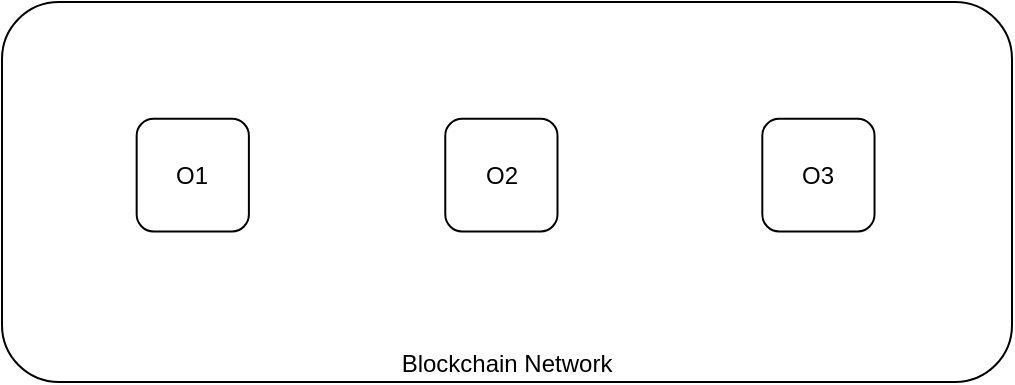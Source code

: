<mxfile version="10.6.0" type="github"><diagram id="mfzKg1_uFQfkv3ks_dP2" name="4.1初始组织"><mxGraphModel dx="1158" dy="717" grid="1" gridSize="5" guides="1" tooltips="1" connect="1" arrows="1" fold="1" page="1" pageScale="1" pageWidth="827" pageHeight="1169" math="0" shadow="0"><root><mxCell id="0"/><mxCell id="1" parent="0"/><mxCell id="kjSvHr3pk-2MxdjNHJB1-1" value="" style="group" vertex="1" connectable="0" parent="1"><mxGeometry x="55" y="201" width="505" height="190" as="geometry"/></mxCell><mxCell id="jhw2X1reTYKyuGop0dNL-1" value="&lt;div style=&quot;text-align: right&quot;&gt;&lt;span&gt;Blockchain Network&lt;/span&gt;&lt;/div&gt;" style="rounded=1;whiteSpace=wrap;html=1;fillColor=none;align=center;verticalAlign=bottom;labelPosition=center;verticalLabelPosition=middle;" parent="kjSvHr3pk-2MxdjNHJB1-1" vertex="1"><mxGeometry width="505.0" height="190" as="geometry"/></mxCell><mxCell id="jhw2X1reTYKyuGop0dNL-16" value="O1" style="rounded=1;whiteSpace=wrap;html=1;" parent="kjSvHr3pk-2MxdjNHJB1-1" vertex="1"><mxGeometry x="67.333" y="58.407" width="56.111" height="56.296" as="geometry"/></mxCell><mxCell id="jhw2X1reTYKyuGop0dNL-19" value="O3" style="rounded=1;whiteSpace=wrap;html=1;glass=0;comic=0;" parent="kjSvHr3pk-2MxdjNHJB1-1" vertex="1"><mxGeometry x="380.153" y="58.407" width="56.111" height="56.296" as="geometry"/></mxCell><mxCell id="jhw2X1reTYKyuGop0dNL-20" value="O2&lt;br&gt;" style="rounded=1;whiteSpace=wrap;html=1;" parent="kjSvHr3pk-2MxdjNHJB1-1" vertex="1"><mxGeometry x="221.639" y="58.407" width="56.111" height="56.296" as="geometry"/></mxCell></root></mxGraphModel></diagram><diagram id="zkg2t8vPMeqwTHeWSz6s" name="4.2建立联盟"><mxGraphModel dx="1158" dy="717" grid="1" gridSize="10" guides="1" tooltips="1" connect="1" arrows="1" fold="1" page="1" pageScale="1" pageWidth="827" pageHeight="1169" math="0" shadow="0"><root><mxCell id="YsiFuoiePA3eCrsGpuy7-0"/><mxCell id="YsiFuoiePA3eCrsGpuy7-1" parent="YsiFuoiePA3eCrsGpuy7-0"/><mxCell id="xhVTtAA-G3sN6yvalJs--0" value="" style="group" vertex="1" connectable="0" parent="YsiFuoiePA3eCrsGpuy7-1"><mxGeometry x="150" y="180" width="490" height="295" as="geometry"/></mxCell><mxCell id="slwsoK_eS2He9JJzo-t5-0" value="&lt;div style=&quot;text-align: right&quot;&gt;&lt;span&gt;Blockchain Network&lt;/span&gt;&lt;/div&gt;" style="rounded=1;whiteSpace=wrap;html=1;fillColor=none;align=center;verticalAlign=bottom;labelPosition=center;verticalLabelPosition=middle;" parent="xhVTtAA-G3sN6yvalJs--0" vertex="1"><mxGeometry y="111.475" width="490" height="183.525" as="geometry"/></mxCell><mxCell id="slwsoK_eS2He9JJzo-t5-2" value="" style="rounded=1;whiteSpace=wrap;html=1;dashed=1;" parent="xhVTtAA-G3sN6yvalJs--0" vertex="1"><mxGeometry x="108.889" y="14.954" width="108.889" height="67.972" as="geometry"/></mxCell><mxCell id="slwsoK_eS2He9JJzo-t5-7" value="O1" style="rounded=1;whiteSpace=wrap;html=1;" parent="xhVTtAA-G3sN6yvalJs--0" vertex="1"><mxGeometry x="123.181" y="32.627" width="34.028" height="33.986" as="geometry"/></mxCell><mxCell id="slwsoK_eS2He9JJzo-t5-8" value="O2&lt;br&gt;" style="rounded=1;whiteSpace=wrap;html=1;" parent="xhVTtAA-G3sN6yvalJs--0" vertex="1"><mxGeometry x="169.458" y="32.627" width="34.028" height="33.986" as="geometry"/></mxCell><mxCell id="slwsoK_eS2He9JJzo-t5-9" value="C1" style="ellipse;whiteSpace=wrap;html=1;aspect=fixed;rounded=0;shadow=0;glass=0;comic=0;strokeWidth=1;fillColor=#ffffff;" parent="xhVTtAA-G3sN6yvalJs--0" vertex="1"><mxGeometry x="149.722" width="27.189" height="27.189" as="geometry"/></mxCell><mxCell id="slwsoK_eS2He9JJzo-t5-10" value="" style="rounded=1;whiteSpace=wrap;html=1;dashed=1;" parent="xhVTtAA-G3sN6yvalJs--0" vertex="1"><mxGeometry x="270.181" y="14.954" width="108.889" height="67.972" as="geometry"/></mxCell><mxCell id="slwsoK_eS2He9JJzo-t5-11" value="O2" style="rounded=1;whiteSpace=wrap;html=1;" parent="xhVTtAA-G3sN6yvalJs--0" vertex="1"><mxGeometry x="284.472" y="32.627" width="34.028" height="33.986" as="geometry"/></mxCell><mxCell id="slwsoK_eS2He9JJzo-t5-12" value="O3&lt;br&gt;" style="rounded=1;whiteSpace=wrap;html=1;" parent="xhVTtAA-G3sN6yvalJs--0" vertex="1"><mxGeometry x="330.75" y="32.627" width="34.028" height="33.986" as="geometry"/></mxCell><mxCell id="slwsoK_eS2He9JJzo-t5-13" value="C2" style="ellipse;whiteSpace=wrap;html=1;aspect=fixed;rounded=0;shadow=0;glass=0;comic=0;strokeWidth=1;fillColor=#ffffff;" parent="xhVTtAA-G3sN6yvalJs--0" vertex="1"><mxGeometry x="311.014" width="27.189" height="27.189" as="geometry"/></mxCell><mxCell id="slwsoK_eS2He9JJzo-t5-15" value="O1" style="rounded=1;whiteSpace=wrap;html=1;" parent="xhVTtAA-G3sN6yvalJs--0" vertex="1"><mxGeometry x="65.333" y="167.892" width="54.444" height="54.378" as="geometry"/></mxCell><mxCell id="slwsoK_eS2He9JJzo-t5-18" value="O3" style="rounded=1;whiteSpace=wrap;html=1;glass=0;comic=0;" parent="xhVTtAA-G3sN6yvalJs--0" vertex="1"><mxGeometry x="368.861" y="167.892" width="54.444" height="54.378" as="geometry"/></mxCell><mxCell id="slwsoK_eS2He9JJzo-t5-19" value="O2&lt;br&gt;" style="rounded=1;whiteSpace=wrap;html=1;" parent="xhVTtAA-G3sN6yvalJs--0" vertex="1"><mxGeometry x="215.056" y="167.892" width="54.444" height="54.378" as="geometry"/></mxCell></root></mxGraphModel></diagram><diagram id="y8I6mTLfj_-tEmP5x7KI" name="4.3添加账本"><mxGraphModel dx="1158" dy="717" grid="1" gridSize="10" guides="1" tooltips="1" connect="1" arrows="1" fold="1" page="1" pageScale="1" pageWidth="827" pageHeight="1169" math="0" shadow="0"><root><mxCell id="nrZN8-n4PYEgZkkSQLIR-0"/><mxCell id="nrZN8-n4PYEgZkkSQLIR-1" parent="nrZN8-n4PYEgZkkSQLIR-0"/><mxCell id="j2MCO2zv4CZo55WSG_Nw-0" value="" style="group" vertex="1" connectable="0" parent="nrZN8-n4PYEgZkkSQLIR-1"><mxGeometry x="130" y="179" width="517" height="312" as="geometry"/></mxCell><mxCell id="Nn4rluThRJ4uWqiG2Cjb-0" value="&lt;div style=&quot;text-align: right&quot;&gt;&lt;span&gt;Blockchain Network&lt;/span&gt;&lt;/div&gt;" style="rounded=1;whiteSpace=wrap;html=1;fillColor=none;align=center;verticalAlign=bottom;labelPosition=center;verticalLabelPosition=middle;" parent="j2MCO2zv4CZo55WSG_Nw-0" vertex="1"><mxGeometry y="117.899" width="517" height="194.101" as="geometry"/></mxCell><mxCell id="Nn4rluThRJ4uWqiG2Cjb-1" value="L1" style="strokeWidth=1;html=1;shape=mxgraph.flowchart.document2;whiteSpace=wrap;size=0.25;rounded=1;glass=0;comic=0;fillColor=none;shadow=0;" parent="j2MCO2zv4CZo55WSG_Nw-0" vertex="1"><mxGeometry x="41.647" y="227.889" width="44.519" height="35.945" as="geometry"/></mxCell><mxCell id="Nn4rluThRJ4uWqiG2Cjb-2" value="" style="rounded=1;whiteSpace=wrap;html=1;dashed=1;" parent="j2MCO2zv4CZo55WSG_Nw-0" vertex="1"><mxGeometry x="114.889" y="15.816" width="114.889" height="71.889" as="geometry"/></mxCell><mxCell id="Nn4rluThRJ4uWqiG2Cjb-3" value="L1" style="strokeWidth=1;html=1;shape=mxgraph.flowchart.document2;whiteSpace=wrap;size=0.25;rounded=1;glass=0;comic=0;fillColor=none;shadow=0;" parent="j2MCO2zv4CZo55WSG_Nw-0" vertex="1"><mxGeometry x="199.619" y="227.889" width="44.519" height="35.945" as="geometry"/></mxCell><mxCell id="Nn4rluThRJ4uWqiG2Cjb-4" value="L2" style="strokeWidth=1;html=1;shape=mxgraph.flowchart.document2;whiteSpace=wrap;size=0.25;rounded=1;glass=0;comic=0;fillColor=none;shadow=0;" parent="j2MCO2zv4CZo55WSG_Nw-0" vertex="1"><mxGeometry x="269.989" y="227.889" width="44.519" height="35.945" as="geometry"/></mxCell><mxCell id="Nn4rluThRJ4uWqiG2Cjb-5" value="L2" style="strokeWidth=1;html=1;shape=mxgraph.flowchart.document2;whiteSpace=wrap;size=0.25;rounded=1;glass=0;comic=0;fillColor=none;shadow=0;" parent="j2MCO2zv4CZo55WSG_Nw-0" vertex="1"><mxGeometry x="432.988" y="227.889" width="44.519" height="35.945" as="geometry"/></mxCell><mxCell id="Nn4rluThRJ4uWqiG2Cjb-7" value="O1" style="rounded=1;whiteSpace=wrap;html=1;" parent="j2MCO2zv4CZo55WSG_Nw-0" vertex="1"><mxGeometry x="129.968" y="34.507" width="35.903" height="35.945" as="geometry"/></mxCell><mxCell id="Nn4rluThRJ4uWqiG2Cjb-8" value="O2&lt;br&gt;" style="rounded=1;whiteSpace=wrap;html=1;" parent="j2MCO2zv4CZo55WSG_Nw-0" vertex="1"><mxGeometry x="178.796" y="34.507" width="35.903" height="35.945" as="geometry"/></mxCell><mxCell id="Nn4rluThRJ4uWqiG2Cjb-9" value="C1" style="ellipse;whiteSpace=wrap;html=1;aspect=fixed;rounded=0;shadow=0;glass=0;comic=0;strokeWidth=1;fillColor=#ffffff;" parent="j2MCO2zv4CZo55WSG_Nw-0" vertex="1"><mxGeometry x="157.972" width="28.722" height="28.722" as="geometry"/></mxCell><mxCell id="Nn4rluThRJ4uWqiG2Cjb-10" value="" style="rounded=1;whiteSpace=wrap;html=1;dashed=1;" parent="j2MCO2zv4CZo55WSG_Nw-0" vertex="1"><mxGeometry x="285.068" y="15.816" width="114.889" height="71.889" as="geometry"/></mxCell><mxCell id="Nn4rluThRJ4uWqiG2Cjb-11" value="O2" style="rounded=1;whiteSpace=wrap;html=1;" parent="j2MCO2zv4CZo55WSG_Nw-0" vertex="1"><mxGeometry x="300.147" y="34.507" width="35.903" height="35.945" as="geometry"/></mxCell><mxCell id="Nn4rluThRJ4uWqiG2Cjb-12" value="O3&lt;br&gt;" style="rounded=1;whiteSpace=wrap;html=1;" parent="j2MCO2zv4CZo55WSG_Nw-0" vertex="1"><mxGeometry x="348.975" y="34.507" width="35.903" height="35.945" as="geometry"/></mxCell><mxCell id="Nn4rluThRJ4uWqiG2Cjb-13" value="C2" style="ellipse;whiteSpace=wrap;html=1;aspect=fixed;rounded=0;shadow=0;glass=0;comic=0;strokeWidth=1;fillColor=#ffffff;" parent="j2MCO2zv4CZo55WSG_Nw-0" vertex="1"><mxGeometry x="328.151" width="28.722" height="28.722" as="geometry"/></mxCell><mxCell id="Nn4rluThRJ4uWqiG2Cjb-15" value="O1" style="rounded=1;whiteSpace=wrap;html=1;" parent="j2MCO2zv4CZo55WSG_Nw-0" vertex="1"><mxGeometry x="68.933" y="177.567" width="57.444" height="57.512" as="geometry"/></mxCell><mxCell id="Nn4rluThRJ4uWqiG2Cjb-18" value="O3" style="rounded=1;whiteSpace=wrap;html=1;glass=0;comic=0;" parent="j2MCO2zv4CZo55WSG_Nw-0" vertex="1"><mxGeometry x="389.186" y="177.567" width="57.444" height="57.512" as="geometry"/></mxCell><mxCell id="Nn4rluThRJ4uWqiG2Cjb-19" value="O2&lt;br&gt;" style="rounded=1;whiteSpace=wrap;html=1;" parent="j2MCO2zv4CZo55WSG_Nw-0" vertex="1"><mxGeometry x="226.906" y="177.567" width="57.444" height="57.512" as="geometry"/></mxCell></root></mxGraphModel></diagram><diagram id="62HUwY6u4gXJYzqrLtGb" name="4.4添加智能合约"><mxGraphModel dx="1158" dy="717" grid="1" gridSize="10" guides="1" tooltips="1" connect="1" arrows="1" fold="1" page="1" pageScale="1" pageWidth="827" pageHeight="1169" math="0" shadow="0"><root><mxCell id="T0lVoR976LLx0iHu18He-0"/><mxCell id="T0lVoR976LLx0iHu18He-1" parent="T0lVoR976LLx0iHu18He-0"/><mxCell id="2BqaJHmgGxwyFosFSmIt-0" value="" style="group" vertex="1" connectable="0" parent="T0lVoR976LLx0iHu18He-1"><mxGeometry x="130" y="229" width="449" height="271" as="geometry"/></mxCell><mxCell id="zspMU5vLEW9sD8UFoZ28-0" value="&lt;div style=&quot;text-align: right&quot;&gt;&lt;span&gt;Blockchain Network&lt;/span&gt;&lt;/div&gt;" style="rounded=1;whiteSpace=wrap;html=1;fillColor=none;align=center;verticalAlign=bottom;labelPosition=center;verticalLabelPosition=middle;" parent="2BqaJHmgGxwyFosFSmIt-0" vertex="1"><mxGeometry y="102.406" width="449.0" height="168.594" as="geometry"/></mxCell><mxCell id="zspMU5vLEW9sD8UFoZ28-1" value="L1" style="strokeWidth=1;html=1;shape=mxgraph.flowchart.document2;whiteSpace=wrap;size=0.25;rounded=1;glass=0;comic=0;fillColor=none;shadow=0;" parent="2BqaJHmgGxwyFosFSmIt-0" vertex="1"><mxGeometry x="36.169" y="197.942" width="38.664" height="31.221" as="geometry"/></mxCell><mxCell id="zspMU5vLEW9sD8UFoZ28-2" value="" style="rounded=1;whiteSpace=wrap;html=1;dashed=1;" parent="2BqaJHmgGxwyFosFSmIt-0" vertex="1"><mxGeometry x="99.778" y="13.737" width="99.778" height="62.442" as="geometry"/></mxCell><mxCell id="zspMU5vLEW9sD8UFoZ28-3" value="L1" style="strokeWidth=1;html=1;shape=mxgraph.flowchart.document2;whiteSpace=wrap;size=0.25;rounded=1;glass=0;comic=0;fillColor=none;shadow=0;" parent="2BqaJHmgGxwyFosFSmIt-0" vertex="1"><mxGeometry x="173.364" y="197.942" width="38.664" height="31.221" as="geometry"/></mxCell><mxCell id="zspMU5vLEW9sD8UFoZ28-4" value="L2" style="strokeWidth=1;html=1;shape=mxgraph.flowchart.document2;whiteSpace=wrap;size=0.25;rounded=1;glass=0;comic=0;fillColor=none;shadow=0;" parent="2BqaJHmgGxwyFosFSmIt-0" vertex="1"><mxGeometry x="234.478" y="197.942" width="38.664" height="31.221" as="geometry"/></mxCell><mxCell id="zspMU5vLEW9sD8UFoZ28-5" value="L2" style="strokeWidth=1;html=1;shape=mxgraph.flowchart.document2;whiteSpace=wrap;size=0.25;rounded=1;glass=0;comic=0;fillColor=none;shadow=0;" parent="2BqaJHmgGxwyFosFSmIt-0" vertex="1"><mxGeometry x="376.038" y="197.942" width="38.664" height="31.221" as="geometry"/></mxCell><mxCell id="zspMU5vLEW9sD8UFoZ28-6" value="S4" style="shape=card;whiteSpace=wrap;html=1;rounded=0;shadow=0;glass=0;comic=0;strokeWidth=1;fillColor=none;size=10;" parent="2BqaJHmgGxwyFosFSmIt-0" vertex="1"><mxGeometry x="36.169" y="132.378" width="37.417" height="31.221" as="geometry"/></mxCell><mxCell id="zspMU5vLEW9sD8UFoZ28-7" value="O1" style="rounded=1;whiteSpace=wrap;html=1;" parent="2BqaJHmgGxwyFosFSmIt-0" vertex="1"><mxGeometry x="112.874" y="29.972" width="31.181" height="31.221" as="geometry"/></mxCell><mxCell id="zspMU5vLEW9sD8UFoZ28-8" value="O2&lt;br&gt;" style="rounded=1;whiteSpace=wrap;html=1;" parent="2BqaJHmgGxwyFosFSmIt-0" vertex="1"><mxGeometry x="155.279" y="29.972" width="31.181" height="31.221" as="geometry"/></mxCell><mxCell id="zspMU5vLEW9sD8UFoZ28-9" value="C1" style="ellipse;whiteSpace=wrap;html=1;aspect=fixed;rounded=0;shadow=0;glass=0;comic=0;strokeWidth=1;fillColor=#ffffff;" parent="2BqaJHmgGxwyFosFSmIt-0" vertex="1"><mxGeometry x="137.194" width="24.934" height="24.934" as="geometry"/></mxCell><mxCell id="zspMU5vLEW9sD8UFoZ28-10" value="" style="rounded=1;whiteSpace=wrap;html=1;dashed=1;" parent="2BqaJHmgGxwyFosFSmIt-0" vertex="1"><mxGeometry x="247.574" y="13.737" width="99.778" height="62.442" as="geometry"/></mxCell><mxCell id="zspMU5vLEW9sD8UFoZ28-11" value="O2" style="rounded=1;whiteSpace=wrap;html=1;" parent="2BqaJHmgGxwyFosFSmIt-0" vertex="1"><mxGeometry x="260.669" y="29.972" width="31.181" height="31.221" as="geometry"/></mxCell><mxCell id="zspMU5vLEW9sD8UFoZ28-12" value="O3&lt;br&gt;" style="rounded=1;whiteSpace=wrap;html=1;" parent="2BqaJHmgGxwyFosFSmIt-0" vertex="1"><mxGeometry x="303.075" y="29.972" width="31.181" height="31.221" as="geometry"/></mxCell><mxCell id="zspMU5vLEW9sD8UFoZ28-13" value="C2" style="ellipse;whiteSpace=wrap;html=1;aspect=fixed;rounded=0;shadow=0;glass=0;comic=0;strokeWidth=1;fillColor=#ffffff;" parent="2BqaJHmgGxwyFosFSmIt-0" vertex="1"><mxGeometry x="284.99" width="24.934" height="24.934" as="geometry"/></mxCell><mxCell id="zspMU5vLEW9sD8UFoZ28-14" value="S5" style="shape=card;whiteSpace=wrap;html=1;rounded=0;shadow=0;glass=0;comic=0;strokeWidth=1;fillColor=none;size=10;" parent="2BqaJHmgGxwyFosFSmIt-0" vertex="1"><mxGeometry x="235.725" y="132.378" width="37.417" height="31.221" as="geometry"/></mxCell><mxCell id="zspMU5vLEW9sD8UFoZ28-15" value="O1" style="rounded=1;whiteSpace=wrap;html=1;" parent="2BqaJHmgGxwyFosFSmIt-0" vertex="1"><mxGeometry x="59.867" y="154.233" width="49.889" height="49.954" as="geometry"/></mxCell><mxCell id="zspMU5vLEW9sD8UFoZ28-16" value="S4" style="shape=card;whiteSpace=wrap;html=1;rounded=0;shadow=0;glass=0;comic=0;strokeWidth=1;fillColor=none;size=10;" parent="2BqaJHmgGxwyFosFSmIt-0" vertex="1"><mxGeometry x="174.611" y="132.378" width="37.417" height="31.221" as="geometry"/></mxCell><mxCell id="zspMU5vLEW9sD8UFoZ28-17" value="S5" style="shape=card;whiteSpace=wrap;html=1;rounded=0;shadow=0;glass=0;comic=0;strokeWidth=1;fillColor=none;size=10;" parent="2BqaJHmgGxwyFosFSmIt-0" vertex="1"><mxGeometry x="376.038" y="132.378" width="37.417" height="31.221" as="geometry"/></mxCell><mxCell id="zspMU5vLEW9sD8UFoZ28-18" value="O3" style="rounded=1;whiteSpace=wrap;html=1;glass=0;comic=0;" parent="2BqaJHmgGxwyFosFSmIt-0" vertex="1"><mxGeometry x="337.997" y="154.233" width="49.889" height="49.954" as="geometry"/></mxCell><mxCell id="zspMU5vLEW9sD8UFoZ28-19" value="O2&lt;br&gt;" style="rounded=1;whiteSpace=wrap;html=1;" parent="2BqaJHmgGxwyFosFSmIt-0" vertex="1"><mxGeometry x="197.061" y="154.233" width="49.889" height="49.954" as="geometry"/></mxCell></root></mxGraphModel></diagram><diagram id="PrecfoLLi43n9wypLipw" name="4.5总图"><mxGraphModel dx="1362" dy="901" grid="1" gridSize="10" guides="1" tooltips="1" connect="1" arrows="1" fold="1" page="1" pageScale="1" pageWidth="827" pageHeight="1169" math="0" shadow="0"><root><mxCell id="eS8cCxd6UT843ZwHcaMQ-0"/><mxCell id="eS8cCxd6UT843ZwHcaMQ-1" parent="eS8cCxd6UT843ZwHcaMQ-0"/><mxCell id="eS8cCxd6UT843ZwHcaMQ-2" value="&lt;div style=&quot;text-align: right&quot;&gt;&lt;span&gt;Blockchain Network&lt;/span&gt;&lt;/div&gt;" style="rounded=1;whiteSpace=wrap;html=1;fillColor=none;align=center;verticalAlign=bottom;labelPosition=center;verticalLabelPosition=middle;" parent="eS8cCxd6UT843ZwHcaMQ-1" vertex="1"><mxGeometry x="160" y="373" width="555" height="357" as="geometry"/></mxCell><mxCell id="eS8cCxd6UT843ZwHcaMQ-3" value="L1" style="strokeWidth=1;html=1;shape=mxgraph.flowchart.document2;whiteSpace=wrap;size=0.25;rounded=1;glass=0;comic=0;fillColor=none;shadow=0;" parent="eS8cCxd6UT843ZwHcaMQ-1" vertex="1"><mxGeometry x="204.708" y="490.726" width="47.792" height="38.579" as="geometry"/></mxCell><mxCell id="eS8cCxd6UT843ZwHcaMQ-9" value="" style="rounded=1;whiteSpace=wrap;html=1;dashed=1;" parent="eS8cCxd6UT843ZwHcaMQ-1" vertex="1"><mxGeometry x="283.333" y="263.112" width="123.333" height="77.157" as="geometry"/></mxCell><mxCell id="eS8cCxd6UT843ZwHcaMQ-11" value="L1" style="strokeWidth=1;html=1;shape=mxgraph.flowchart.document2;whiteSpace=wrap;size=0.25;rounded=1;glass=0;comic=0;fillColor=none;shadow=0;" parent="eS8cCxd6UT843ZwHcaMQ-1" vertex="1"><mxGeometry x="374.292" y="490.726" width="47.792" height="38.579" as="geometry"/></mxCell><mxCell id="eS8cCxd6UT843ZwHcaMQ-12" value="L2" style="strokeWidth=1;html=1;shape=mxgraph.flowchart.document2;whiteSpace=wrap;size=0.25;rounded=1;glass=0;comic=0;fillColor=none;shadow=0;" parent="eS8cCxd6UT843ZwHcaMQ-1" vertex="1"><mxGeometry x="449.833" y="490.726" width="47.792" height="38.579" as="geometry"/></mxCell><mxCell id="eS8cCxd6UT843ZwHcaMQ-14" value="L2" style="strokeWidth=1;html=1;shape=mxgraph.flowchart.document2;whiteSpace=wrap;size=0.25;rounded=1;glass=0;comic=0;fillColor=none;shadow=0;" parent="eS8cCxd6UT843ZwHcaMQ-1" vertex="1"><mxGeometry x="624.812" y="490.726" width="47.792" height="38.579" as="geometry"/></mxCell><mxCell id="eS8cCxd6UT843ZwHcaMQ-17" value="S4" style="shape=card;whiteSpace=wrap;html=1;rounded=0;shadow=0;glass=0;comic=0;strokeWidth=1;fillColor=none;size=10;" parent="eS8cCxd6UT843ZwHcaMQ-1" vertex="1"><mxGeometry x="204.708" y="409.711" width="46.25" height="38.579" as="geometry"/></mxCell><mxCell id="eS8cCxd6UT843ZwHcaMQ-19" value="O1" style="rounded=1;whiteSpace=wrap;html=1;" parent="eS8cCxd6UT843ZwHcaMQ-1" vertex="1"><mxGeometry x="299.521" y="283.173" width="38.542" height="38.579" as="geometry"/></mxCell><mxCell id="eS8cCxd6UT843ZwHcaMQ-20" value="O2&lt;br&gt;" style="rounded=1;whiteSpace=wrap;html=1;" parent="eS8cCxd6UT843ZwHcaMQ-1" vertex="1"><mxGeometry x="351.938" y="283.173" width="38.542" height="38.579" as="geometry"/></mxCell><mxCell id="eS8cCxd6UT843ZwHcaMQ-21" value="C1" style="ellipse;whiteSpace=wrap;html=1;aspect=fixed;rounded=0;shadow=0;glass=0;comic=0;strokeWidth=1;fillColor=#ffffff;" parent="eS8cCxd6UT843ZwHcaMQ-1" vertex="1"><mxGeometry x="329.583" y="246.137" width="30.833" height="30.833" as="geometry"/></mxCell><mxCell id="eS8cCxd6UT843ZwHcaMQ-22" value="" style="rounded=1;whiteSpace=wrap;html=1;dashed=1;" parent="eS8cCxd6UT843ZwHcaMQ-1" vertex="1"><mxGeometry x="466.021" y="263.112" width="123.333" height="77.157" as="geometry"/></mxCell><mxCell id="eS8cCxd6UT843ZwHcaMQ-23" value="O2" style="rounded=1;whiteSpace=wrap;html=1;" parent="eS8cCxd6UT843ZwHcaMQ-1" vertex="1"><mxGeometry x="482.208" y="283.173" width="38.542" height="38.579" as="geometry"/></mxCell><mxCell id="eS8cCxd6UT843ZwHcaMQ-24" value="O3&lt;br&gt;" style="rounded=1;whiteSpace=wrap;html=1;" parent="eS8cCxd6UT843ZwHcaMQ-1" vertex="1"><mxGeometry x="534.625" y="283.173" width="38.542" height="38.579" as="geometry"/></mxCell><mxCell id="eS8cCxd6UT843ZwHcaMQ-25" value="C2" style="ellipse;whiteSpace=wrap;html=1;aspect=fixed;rounded=0;shadow=0;glass=0;comic=0;strokeWidth=1;fillColor=#ffffff;" parent="eS8cCxd6UT843ZwHcaMQ-1" vertex="1"><mxGeometry x="512.271" y="246.137" width="30.833" height="30.833" as="geometry"/></mxCell><mxCell id="eS8cCxd6UT843ZwHcaMQ-27" value="S5" style="shape=card;whiteSpace=wrap;html=1;rounded=0;shadow=0;glass=0;comic=0;strokeWidth=1;fillColor=none;size=10;" parent="eS8cCxd6UT843ZwHcaMQ-1" vertex="1"><mxGeometry x="451.375" y="409.711" width="46.25" height="38.579" as="geometry"/></mxCell><mxCell id="MJs2BnCrWAtCo49kywWf-26" style="edgeStyle=orthogonalEdgeStyle;rounded=0;orthogonalLoop=1;jettySize=auto;html=1;entryX=0.392;entryY=-0.032;entryDx=0;entryDy=0;startArrow=none;startFill=0;endArrow=classic;endFill=1;entryPerimeter=0;" edge="1" parent="eS8cCxd6UT843ZwHcaMQ-1" source="eS8cCxd6UT843ZwHcaMQ-5" target="MJs2BnCrWAtCo49kywWf-24"><mxGeometry relative="1" as="geometry"><Array as="points"><mxPoint x="335" y="470"/></Array></mxGeometry></mxCell><mxCell id="eS8cCxd6UT843ZwHcaMQ-5" value="O1" style="rounded=1;whiteSpace=wrap;html=1;" parent="eS8cCxd6UT843ZwHcaMQ-1" vertex="1"><mxGeometry x="234" y="436.716" width="61.667" height="61.726" as="geometry"/></mxCell><mxCell id="eS8cCxd6UT843ZwHcaMQ-28" value="S4" style="shape=card;whiteSpace=wrap;html=1;rounded=0;shadow=0;glass=0;comic=0;strokeWidth=1;fillColor=none;size=10;" parent="eS8cCxd6UT843ZwHcaMQ-1" vertex="1"><mxGeometry x="375.833" y="409.711" width="46.25" height="38.579" as="geometry"/></mxCell><mxCell id="eS8cCxd6UT843ZwHcaMQ-29" value="S5" style="shape=card;whiteSpace=wrap;html=1;rounded=0;shadow=0;glass=0;comic=0;strokeWidth=1;fillColor=none;size=10;" parent="eS8cCxd6UT843ZwHcaMQ-1" vertex="1"><mxGeometry x="624.812" y="409.711" width="46.25" height="38.579" as="geometry"/></mxCell><mxCell id="MJs2BnCrWAtCo49kywWf-31" style="edgeStyle=orthogonalEdgeStyle;rounded=0;orthogonalLoop=1;jettySize=auto;html=1;entryX=0.567;entryY=-0.029;entryDx=0;entryDy=0;entryPerimeter=0;startArrow=none;startFill=0;endArrow=classic;endFill=1;" edge="1" parent="eS8cCxd6UT843ZwHcaMQ-1" source="eS8cCxd6UT843ZwHcaMQ-15" target="MJs2BnCrWAtCo49kywWf-29"><mxGeometry relative="1" as="geometry"><Array as="points"><mxPoint x="537" y="468"/></Array></mxGeometry></mxCell><mxCell id="eS8cCxd6UT843ZwHcaMQ-15" value="O3" style="rounded=1;whiteSpace=wrap;html=1;glass=0;comic=0;" parent="eS8cCxd6UT843ZwHcaMQ-1" vertex="1"><mxGeometry x="577.792" y="436.716" width="61.667" height="61.726" as="geometry"/></mxCell><mxCell id="MJs2BnCrWAtCo49kywWf-28" style="edgeStyle=orthogonalEdgeStyle;rounded=0;orthogonalLoop=1;jettySize=auto;html=1;startArrow=none;startFill=0;endArrow=classic;endFill=1;" edge="1" parent="eS8cCxd6UT843ZwHcaMQ-1" source="eS8cCxd6UT843ZwHcaMQ-13"><mxGeometry relative="1" as="geometry"><mxPoint x="358" y="560" as="targetPoint"/><Array as="points"><mxPoint x="358" y="468"/></Array></mxGeometry></mxCell><mxCell id="MJs2BnCrWAtCo49kywWf-30" style="edgeStyle=orthogonalEdgeStyle;rounded=0;orthogonalLoop=1;jettySize=auto;html=1;startArrow=none;startFill=0;endArrow=classic;endFill=1;" edge="1" parent="eS8cCxd6UT843ZwHcaMQ-1" source="eS8cCxd6UT843ZwHcaMQ-13"><mxGeometry relative="1" as="geometry"><mxPoint x="514" y="560" as="targetPoint"/><Array as="points"><mxPoint x="514" y="468"/></Array></mxGeometry></mxCell><mxCell id="eS8cCxd6UT843ZwHcaMQ-13" value="O2&lt;br&gt;" style="rounded=1;whiteSpace=wrap;html=1;" parent="eS8cCxd6UT843ZwHcaMQ-1" vertex="1"><mxGeometry x="403.583" y="436.716" width="61.667" height="61.726" as="geometry"/></mxCell><mxCell id="D0Umjk-JancSCFu77kQf-0" style="edgeStyle=orthogonalEdgeStyle;rounded=0;orthogonalLoop=1;jettySize=auto;html=1;entryX=0.196;entryY=0.007;entryDx=0;entryDy=0;entryPerimeter=0;" edge="1" parent="eS8cCxd6UT843ZwHcaMQ-1" source="eS8cCxd6UT843ZwHcaMQ-30" target="eS8cCxd6UT843ZwHcaMQ-9"><mxGeometry relative="1" as="geometry"/></mxCell><mxCell id="eS8cCxd6UT843ZwHcaMQ-30" value="A1" style="rounded=0;whiteSpace=wrap;html=1;shadow=0;glass=0;comic=0;strokeWidth=1;fillColor=#ffffff;" parent="eS8cCxd6UT843ZwHcaMQ-1" vertex="1"><mxGeometry x="284.104" y="153" width="46.25" height="46.294" as="geometry"/></mxCell><mxCell id="D0Umjk-JancSCFu77kQf-1" style="edgeStyle=orthogonalEdgeStyle;rounded=0;orthogonalLoop=1;jettySize=auto;html=1;entryX=0.819;entryY=0.013;entryDx=0;entryDy=0;entryPerimeter=0;" edge="1" parent="eS8cCxd6UT843ZwHcaMQ-1" source="eS8cCxd6UT843ZwHcaMQ-33" target="eS8cCxd6UT843ZwHcaMQ-22"><mxGeometry relative="1" as="geometry"/></mxCell><mxCell id="eS8cCxd6UT843ZwHcaMQ-33" value="A3" style="rounded=0;whiteSpace=wrap;html=1;shadow=0;glass=0;comic=0;strokeWidth=1;fillColor=#ffffff;" parent="eS8cCxd6UT843ZwHcaMQ-1" vertex="1"><mxGeometry x="543.875" y="153" width="46.25" height="46.294" as="geometry"/></mxCell><mxCell id="eS8cCxd6UT843ZwHcaMQ-55" style="edgeStyle=orthogonalEdgeStyle;rounded=0;orthogonalLoop=1;jettySize=auto;html=1;entryX=0.813;entryY=0.008;entryDx=0;entryDy=0;entryPerimeter=0;" parent="eS8cCxd6UT843ZwHcaMQ-1" source="eS8cCxd6UT843ZwHcaMQ-43" target="eS8cCxd6UT843ZwHcaMQ-9" edge="1"><mxGeometry relative="1" as="geometry"><Array as="points"><mxPoint x="438" y="230"/><mxPoint x="384" y="230"/></Array></mxGeometry></mxCell><mxCell id="eS8cCxd6UT843ZwHcaMQ-56" style="edgeStyle=orthogonalEdgeStyle;rounded=0;orthogonalLoop=1;jettySize=auto;html=1;entryX=0.221;entryY=0.016;entryDx=0;entryDy=0;entryPerimeter=0;" parent="eS8cCxd6UT843ZwHcaMQ-1" source="eS8cCxd6UT843ZwHcaMQ-43" target="eS8cCxd6UT843ZwHcaMQ-22" edge="1"><mxGeometry relative="1" as="geometry"><Array as="points"><mxPoint x="438" y="230"/><mxPoint x="493" y="230"/></Array></mxGeometry></mxCell><mxCell id="eS8cCxd6UT843ZwHcaMQ-43" value="A2" style="rounded=0;whiteSpace=wrap;html=1;shadow=0;glass=0;comic=0;strokeWidth=1;fillColor=#ffffff;" parent="eS8cCxd6UT843ZwHcaMQ-1" vertex="1"><mxGeometry x="414.375" y="153" width="46.25" height="46.294" as="geometry"/></mxCell><mxCell id="MJs2BnCrWAtCo49kywWf-32" style="edgeStyle=orthogonalEdgeStyle;rounded=0;orthogonalLoop=1;jettySize=auto;html=1;entryX=0.5;entryY=1;entryDx=0;entryDy=0;startArrow=none;startFill=0;endArrow=classic;endFill=1;" edge="1" parent="eS8cCxd6UT843ZwHcaMQ-1" source="MJs2BnCrWAtCo49kywWf-4" target="MJs2BnCrWAtCo49kywWf-24"><mxGeometry relative="1" as="geometry"/></mxCell><mxCell id="MJs2BnCrWAtCo49kywWf-33" style="edgeStyle=orthogonalEdgeStyle;rounded=0;orthogonalLoop=1;jettySize=auto;html=1;entryX=0.5;entryY=1;entryDx=0;entryDy=0;startArrow=none;startFill=0;endArrow=classic;endFill=1;" edge="1" parent="eS8cCxd6UT843ZwHcaMQ-1" source="MJs2BnCrWAtCo49kywWf-4" target="MJs2BnCrWAtCo49kywWf-29"><mxGeometry relative="1" as="geometry"/></mxCell><mxCell id="MJs2BnCrWAtCo49kywWf-4" value="Orderer" style="rounded=0;whiteSpace=wrap;html=1;shadow=0;glass=0;comic=0;strokeWidth=1;fillColor=#ffffff;align=center;" vertex="1" parent="eS8cCxd6UT843ZwHcaMQ-1"><mxGeometry x="383" y="635" width="110" height="28" as="geometry"/></mxCell><mxCell id="MJs2BnCrWAtCo49kywWf-5" value="" style="rounded=0;whiteSpace=wrap;html=1;shadow=0;glass=0;comic=0;strokeWidth=1;fillColor=#ffffff;align=center;" vertex="1" parent="eS8cCxd6UT843ZwHcaMQ-1"><mxGeometry x="386" y="669" width="14" height="20" as="geometry"/></mxCell><mxCell id="MJs2BnCrWAtCo49kywWf-6" value="" style="rounded=0;whiteSpace=wrap;html=1;shadow=0;glass=0;comic=0;strokeWidth=1;fillColor=#ffffff;align=center;" vertex="1" parent="eS8cCxd6UT843ZwHcaMQ-1"><mxGeometry x="409" y="669" width="14" height="20" as="geometry"/></mxCell><mxCell id="MJs2BnCrWAtCo49kywWf-11" style="edgeStyle=orthogonalEdgeStyle;rounded=0;orthogonalLoop=1;jettySize=auto;html=1;entryX=0;entryY=0.5;entryDx=0;entryDy=0;endArrow=none;endFill=0;" edge="1" parent="eS8cCxd6UT843ZwHcaMQ-1" source="MJs2BnCrWAtCo49kywWf-5" target="MJs2BnCrWAtCo49kywWf-6"><mxGeometry relative="1" as="geometry"><Array as="points"><mxPoint x="409" y="679"/><mxPoint x="409" y="679"/></Array></mxGeometry></mxCell><mxCell id="MJs2BnCrWAtCo49kywWf-7" value="" style="rounded=0;whiteSpace=wrap;html=1;shadow=0;glass=0;comic=0;strokeWidth=1;fillColor=#ffffff;align=center;" vertex="1" parent="eS8cCxd6UT843ZwHcaMQ-1"><mxGeometry x="432" y="669" width="14" height="20" as="geometry"/></mxCell><mxCell id="MJs2BnCrWAtCo49kywWf-12" style="edgeStyle=orthogonalEdgeStyle;rounded=0;orthogonalLoop=1;jettySize=auto;html=1;entryX=0;entryY=0.5;entryDx=0;entryDy=0;endArrow=none;endFill=0;" edge="1" parent="eS8cCxd6UT843ZwHcaMQ-1" source="MJs2BnCrWAtCo49kywWf-6" target="MJs2BnCrWAtCo49kywWf-7"><mxGeometry relative="1" as="geometry"><Array as="points"><mxPoint x="432" y="679"/><mxPoint x="432" y="679"/></Array></mxGeometry></mxCell><mxCell id="MJs2BnCrWAtCo49kywWf-16" value="" style="rounded=0;whiteSpace=wrap;html=1;shadow=0;glass=0;comic=0;strokeWidth=1;fillColor=#ffffff;align=center;" vertex="1" parent="eS8cCxd6UT843ZwHcaMQ-1"><mxGeometry x="476.5" y="669" width="14" height="20" as="geometry"/></mxCell><mxCell id="MJs2BnCrWAtCo49kywWf-21" style="edgeStyle=orthogonalEdgeStyle;rounded=0;orthogonalLoop=1;jettySize=auto;html=1;endArrow=none;endFill=0;" edge="1" parent="eS8cCxd6UT843ZwHcaMQ-1" source="MJs2BnCrWAtCo49kywWf-14"><mxGeometry relative="1" as="geometry"><mxPoint x="477" y="679" as="targetPoint"/><Array as="points"><mxPoint x="477" y="679"/><mxPoint x="477" y="679"/></Array></mxGeometry></mxCell><mxCell id="MJs2BnCrWAtCo49kywWf-14" value="" style="rounded=0;whiteSpace=wrap;html=1;shadow=0;glass=0;comic=0;strokeWidth=1;fillColor=#ffffff;align=center;" vertex="1" parent="eS8cCxd6UT843ZwHcaMQ-1"><mxGeometry x="454" y="669" width="14" height="20" as="geometry"/></mxCell><mxCell id="MJs2BnCrWAtCo49kywWf-18" style="edgeStyle=orthogonalEdgeStyle;rounded=0;orthogonalLoop=1;jettySize=auto;html=1;entryX=0;entryY=0.5;entryDx=0;entryDy=0;endArrow=none;endFill=0;" edge="1" parent="eS8cCxd6UT843ZwHcaMQ-1" source="MJs2BnCrWAtCo49kywWf-7" target="MJs2BnCrWAtCo49kywWf-14"><mxGeometry relative="1" as="geometry"><Array as="points"><mxPoint x="454" y="679"/><mxPoint x="454" y="679"/></Array></mxGeometry></mxCell><mxCell id="MJs2BnCrWAtCo49kywWf-24" value="Channel1" style="ellipse;whiteSpace=wrap;html=1;rounded=0;shadow=0;glass=0;comic=0;strokeWidth=1;fillColor=#ffffff;align=center;" vertex="1" parent="eS8cCxd6UT843ZwHcaMQ-1"><mxGeometry x="279" y="560.5" width="143" height="31" as="geometry"/></mxCell><mxCell id="MJs2BnCrWAtCo49kywWf-29" value="Channel2" style="ellipse;whiteSpace=wrap;html=1;rounded=0;shadow=0;glass=0;comic=0;strokeWidth=1;fillColor=#ffffff;align=center;" vertex="1" parent="eS8cCxd6UT843ZwHcaMQ-1"><mxGeometry x="455.5" y="560.5" width="143" height="31" as="geometry"/></mxCell></root></mxGraphModel></diagram></mxfile>